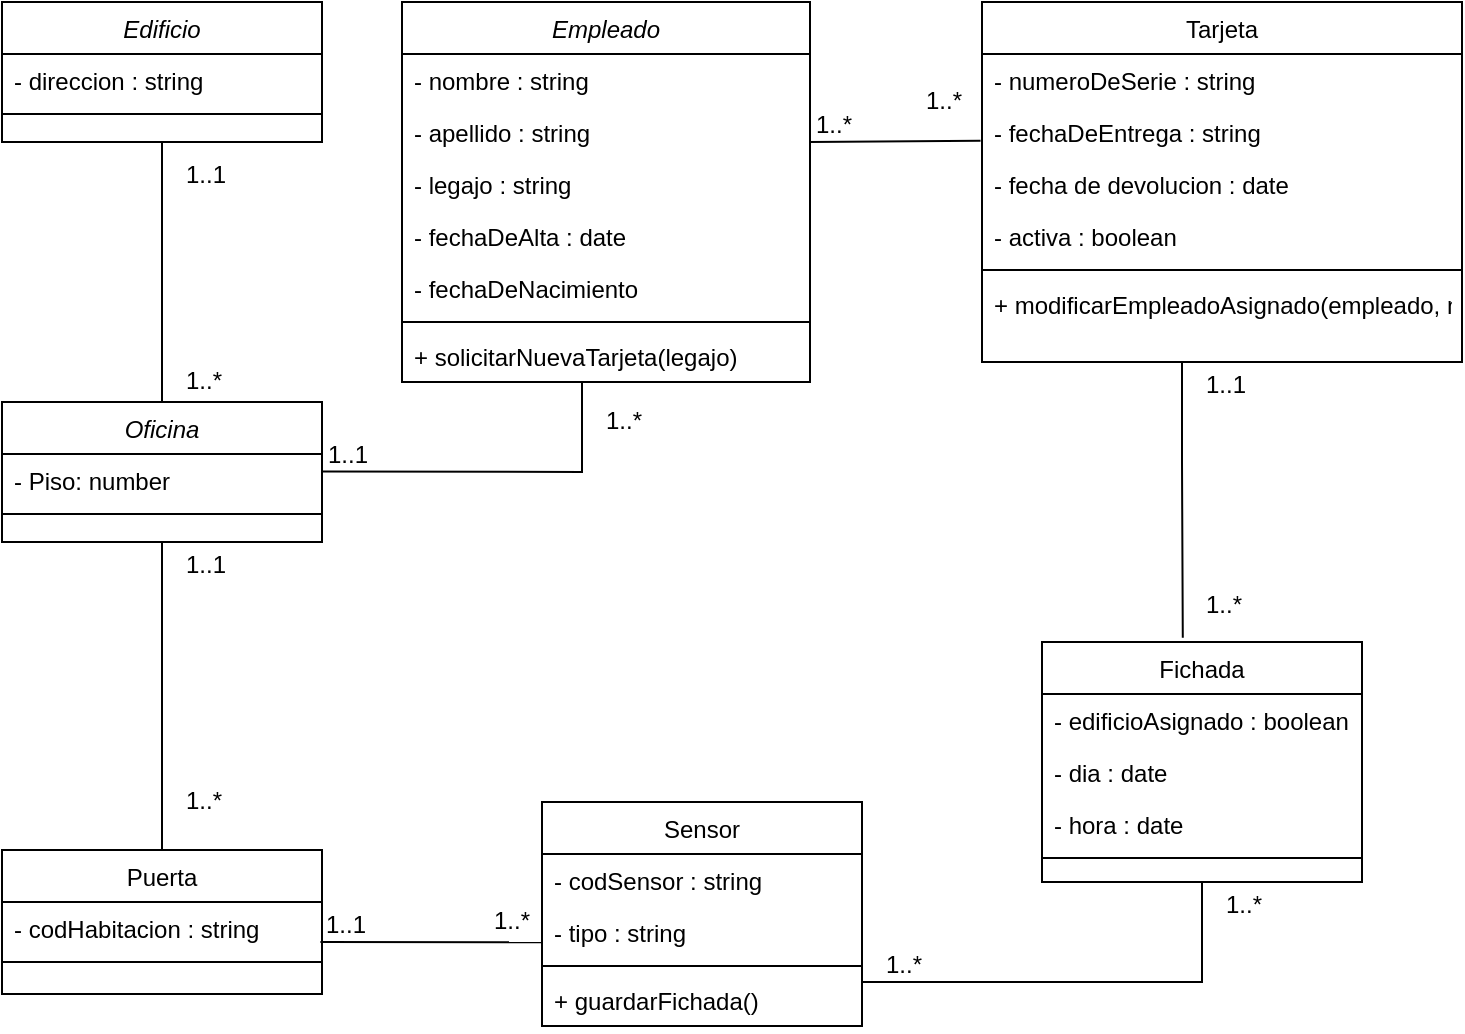 <mxfile version="21.7.5" type="device">
  <diagram id="C5RBs43oDa-KdzZeNtuy" name="Page-1">
    <mxGraphModel dx="1101" dy="570" grid="1" gridSize="10" guides="1" tooltips="1" connect="1" arrows="1" fold="1" page="1" pageScale="1" pageWidth="827" pageHeight="1169" math="0" shadow="0">
      <root>
        <mxCell id="WIyWlLk6GJQsqaUBKTNV-0" />
        <mxCell id="WIyWlLk6GJQsqaUBKTNV-1" parent="WIyWlLk6GJQsqaUBKTNV-0" />
        <mxCell id="zkfFHV4jXpPFQw0GAbJ--6" value="Puerta" style="swimlane;fontStyle=0;align=center;verticalAlign=top;childLayout=stackLayout;horizontal=1;startSize=26;horizontalStack=0;resizeParent=1;resizeLast=0;collapsible=1;marginBottom=0;rounded=0;shadow=0;strokeWidth=1;" parent="WIyWlLk6GJQsqaUBKTNV-1" vertex="1">
          <mxGeometry x="90" y="484" width="160" height="72" as="geometry">
            <mxRectangle x="130" y="380" width="160" height="26" as="alternateBounds" />
          </mxGeometry>
        </mxCell>
        <mxCell id="zkfFHV4jXpPFQw0GAbJ--7" value="- codHabitacion : string" style="text;align=left;verticalAlign=top;spacingLeft=4;spacingRight=4;overflow=hidden;rotatable=0;points=[[0,0.5],[1,0.5]];portConstraint=eastwest;" parent="zkfFHV4jXpPFQw0GAbJ--6" vertex="1">
          <mxGeometry y="26" width="160" height="26" as="geometry" />
        </mxCell>
        <mxCell id="zkfFHV4jXpPFQw0GAbJ--9" value="" style="line;html=1;strokeWidth=1;align=left;verticalAlign=middle;spacingTop=-1;spacingLeft=3;spacingRight=3;rotatable=0;labelPosition=right;points=[];portConstraint=eastwest;" parent="zkfFHV4jXpPFQw0GAbJ--6" vertex="1">
          <mxGeometry y="52" width="160" height="8" as="geometry" />
        </mxCell>
        <mxCell id="zkfFHV4jXpPFQw0GAbJ--17" value="Tarjeta" style="swimlane;fontStyle=0;align=center;verticalAlign=top;childLayout=stackLayout;horizontal=1;startSize=26;horizontalStack=0;resizeParent=1;resizeLast=0;collapsible=1;marginBottom=0;rounded=0;shadow=0;strokeWidth=1;" parent="WIyWlLk6GJQsqaUBKTNV-1" vertex="1">
          <mxGeometry x="580" y="60" width="240" height="180" as="geometry">
            <mxRectangle x="550" y="140" width="160" height="26" as="alternateBounds" />
          </mxGeometry>
        </mxCell>
        <mxCell id="zkfFHV4jXpPFQw0GAbJ--18" value="- numeroDeSerie : string" style="text;align=left;verticalAlign=top;spacingLeft=4;spacingRight=4;overflow=hidden;rotatable=0;points=[[0,0.5],[1,0.5]];portConstraint=eastwest;" parent="zkfFHV4jXpPFQw0GAbJ--17" vertex="1">
          <mxGeometry y="26" width="240" height="26" as="geometry" />
        </mxCell>
        <mxCell id="zkfFHV4jXpPFQw0GAbJ--19" value="- fechaDeEntrega : string" style="text;align=left;verticalAlign=top;spacingLeft=4;spacingRight=4;overflow=hidden;rotatable=0;points=[[0,0.5],[1,0.5]];portConstraint=eastwest;rounded=0;shadow=0;html=0;" parent="zkfFHV4jXpPFQw0GAbJ--17" vertex="1">
          <mxGeometry y="52" width="240" height="26" as="geometry" />
        </mxCell>
        <mxCell id="zkfFHV4jXpPFQw0GAbJ--20" value="- fecha de devolucion : date" style="text;align=left;verticalAlign=top;spacingLeft=4;spacingRight=4;overflow=hidden;rotatable=0;points=[[0,0.5],[1,0.5]];portConstraint=eastwest;rounded=0;shadow=0;html=0;" parent="zkfFHV4jXpPFQw0GAbJ--17" vertex="1">
          <mxGeometry y="78" width="240" height="26" as="geometry" />
        </mxCell>
        <mxCell id="zkfFHV4jXpPFQw0GAbJ--21" value="- activa : boolean" style="text;align=left;verticalAlign=top;spacingLeft=4;spacingRight=4;overflow=hidden;rotatable=0;points=[[0,0.5],[1,0.5]];portConstraint=eastwest;rounded=0;shadow=0;html=0;" parent="zkfFHV4jXpPFQw0GAbJ--17" vertex="1">
          <mxGeometry y="104" width="240" height="26" as="geometry" />
        </mxCell>
        <mxCell id="zkfFHV4jXpPFQw0GAbJ--23" value="" style="line;html=1;strokeWidth=1;align=left;verticalAlign=middle;spacingTop=-1;spacingLeft=3;spacingRight=3;rotatable=0;labelPosition=right;points=[];portConstraint=eastwest;" parent="zkfFHV4jXpPFQw0GAbJ--17" vertex="1">
          <mxGeometry y="130" width="240" height="8" as="geometry" />
        </mxCell>
        <mxCell id="zkfFHV4jXpPFQw0GAbJ--24" value="+ modificarEmpleadoAsignado(empleado, nuevoEmpleado)" style="text;align=left;verticalAlign=top;spacingLeft=4;spacingRight=4;overflow=hidden;rotatable=0;points=[[0,0.5],[1,0.5]];portConstraint=eastwest;" parent="zkfFHV4jXpPFQw0GAbJ--17" vertex="1">
          <mxGeometry y="138" width="240" height="26" as="geometry" />
        </mxCell>
        <mxCell id="X7wRE25FzlaRyUwnIK4D-0" value="Sensor" style="swimlane;fontStyle=0;align=center;verticalAlign=top;childLayout=stackLayout;horizontal=1;startSize=26;horizontalStack=0;resizeParent=1;resizeLast=0;collapsible=1;marginBottom=0;rounded=0;shadow=0;strokeWidth=1;" parent="WIyWlLk6GJQsqaUBKTNV-1" vertex="1">
          <mxGeometry x="360" y="460" width="160" height="112" as="geometry">
            <mxRectangle x="130" y="380" width="160" height="26" as="alternateBounds" />
          </mxGeometry>
        </mxCell>
        <mxCell id="X7wRE25FzlaRyUwnIK4D-1" value="- codSensor : string" style="text;align=left;verticalAlign=top;spacingLeft=4;spacingRight=4;overflow=hidden;rotatable=0;points=[[0,0.5],[1,0.5]];portConstraint=eastwest;" parent="X7wRE25FzlaRyUwnIK4D-0" vertex="1">
          <mxGeometry y="26" width="160" height="26" as="geometry" />
        </mxCell>
        <mxCell id="X7wRE25FzlaRyUwnIK4D-2" value="- tipo : string" style="text;align=left;verticalAlign=top;spacingLeft=4;spacingRight=4;overflow=hidden;rotatable=0;points=[[0,0.5],[1,0.5]];portConstraint=eastwest;rounded=0;shadow=0;html=0;" parent="X7wRE25FzlaRyUwnIK4D-0" vertex="1">
          <mxGeometry y="52" width="160" height="26" as="geometry" />
        </mxCell>
        <mxCell id="X7wRE25FzlaRyUwnIK4D-3" value="" style="line;html=1;strokeWidth=1;align=left;verticalAlign=middle;spacingTop=-1;spacingLeft=3;spacingRight=3;rotatable=0;labelPosition=right;points=[];portConstraint=eastwest;" parent="X7wRE25FzlaRyUwnIK4D-0" vertex="1">
          <mxGeometry y="78" width="160" height="8" as="geometry" />
        </mxCell>
        <mxCell id="X7wRE25FzlaRyUwnIK4D-30" value="+ guardarFichada()" style="text;align=left;verticalAlign=top;spacingLeft=4;spacingRight=4;overflow=hidden;rotatable=0;points=[[0,0.5],[1,0.5]];portConstraint=eastwest;rounded=0;shadow=0;html=0;" parent="X7wRE25FzlaRyUwnIK4D-0" vertex="1">
          <mxGeometry y="86" width="160" height="26" as="geometry" />
        </mxCell>
        <mxCell id="X7wRE25FzlaRyUwnIK4D-6" value="Fichada" style="swimlane;fontStyle=0;align=center;verticalAlign=top;childLayout=stackLayout;horizontal=1;startSize=26;horizontalStack=0;resizeParent=1;resizeLast=0;collapsible=1;marginBottom=0;rounded=0;shadow=0;strokeWidth=1;" parent="WIyWlLk6GJQsqaUBKTNV-1" vertex="1">
          <mxGeometry x="610" y="380" width="160" height="120" as="geometry">
            <mxRectangle x="130" y="380" width="160" height="26" as="alternateBounds" />
          </mxGeometry>
        </mxCell>
        <mxCell id="X7wRE25FzlaRyUwnIK4D-7" value="- edificioAsignado : boolean" style="text;align=left;verticalAlign=top;spacingLeft=4;spacingRight=4;overflow=hidden;rotatable=0;points=[[0,0.5],[1,0.5]];portConstraint=eastwest;" parent="X7wRE25FzlaRyUwnIK4D-6" vertex="1">
          <mxGeometry y="26" width="160" height="26" as="geometry" />
        </mxCell>
        <mxCell id="X7wRE25FzlaRyUwnIK4D-8" value="- dia : date" style="text;align=left;verticalAlign=top;spacingLeft=4;spacingRight=4;overflow=hidden;rotatable=0;points=[[0,0.5],[1,0.5]];portConstraint=eastwest;rounded=0;shadow=0;html=0;" parent="X7wRE25FzlaRyUwnIK4D-6" vertex="1">
          <mxGeometry y="52" width="160" height="26" as="geometry" />
        </mxCell>
        <mxCell id="X7wRE25FzlaRyUwnIK4D-31" value="- hora : date" style="text;align=left;verticalAlign=top;spacingLeft=4;spacingRight=4;overflow=hidden;rotatable=0;points=[[0,0.5],[1,0.5]];portConstraint=eastwest;rounded=0;shadow=0;html=0;" parent="X7wRE25FzlaRyUwnIK4D-6" vertex="1">
          <mxGeometry y="78" width="160" height="26" as="geometry" />
        </mxCell>
        <mxCell id="X7wRE25FzlaRyUwnIK4D-9" value="" style="line;html=1;strokeWidth=1;align=left;verticalAlign=middle;spacingTop=-1;spacingLeft=3;spacingRight=3;rotatable=0;labelPosition=right;points=[];portConstraint=eastwest;" parent="X7wRE25FzlaRyUwnIK4D-6" vertex="1">
          <mxGeometry y="104" width="160" height="8" as="geometry" />
        </mxCell>
        <mxCell id="X7wRE25FzlaRyUwnIK4D-12" value="Empleado" style="swimlane;fontStyle=2;align=center;verticalAlign=top;childLayout=stackLayout;horizontal=1;startSize=26;horizontalStack=0;resizeParent=1;resizeLast=0;collapsible=1;marginBottom=0;rounded=0;shadow=0;strokeWidth=1;" parent="WIyWlLk6GJQsqaUBKTNV-1" vertex="1">
          <mxGeometry x="290" y="60" width="204" height="190" as="geometry">
            <mxRectangle x="230" y="140" width="160" height="26" as="alternateBounds" />
          </mxGeometry>
        </mxCell>
        <mxCell id="X7wRE25FzlaRyUwnIK4D-13" value="- nombre : string" style="text;align=left;verticalAlign=top;spacingLeft=4;spacingRight=4;overflow=hidden;rotatable=0;points=[[0,0.5],[1,0.5]];portConstraint=eastwest;" parent="X7wRE25FzlaRyUwnIK4D-12" vertex="1">
          <mxGeometry y="26" width="204" height="26" as="geometry" />
        </mxCell>
        <mxCell id="X7wRE25FzlaRyUwnIK4D-14" value="- apellido : string" style="text;align=left;verticalAlign=top;spacingLeft=4;spacingRight=4;overflow=hidden;rotatable=0;points=[[0,0.5],[1,0.5]];portConstraint=eastwest;rounded=0;shadow=0;html=0;" parent="X7wRE25FzlaRyUwnIK4D-12" vertex="1">
          <mxGeometry y="52" width="204" height="26" as="geometry" />
        </mxCell>
        <mxCell id="X7wRE25FzlaRyUwnIK4D-15" value="- legajo : string" style="text;align=left;verticalAlign=top;spacingLeft=4;spacingRight=4;overflow=hidden;rotatable=0;points=[[0,0.5],[1,0.5]];portConstraint=eastwest;rounded=0;shadow=0;html=0;" parent="X7wRE25FzlaRyUwnIK4D-12" vertex="1">
          <mxGeometry y="78" width="204" height="26" as="geometry" />
        </mxCell>
        <mxCell id="X7wRE25FzlaRyUwnIK4D-33" value="- fechaDeAlta : date" style="text;align=left;verticalAlign=top;spacingLeft=4;spacingRight=4;overflow=hidden;rotatable=0;points=[[0,0.5],[1,0.5]];portConstraint=eastwest;rounded=0;shadow=0;html=0;" parent="X7wRE25FzlaRyUwnIK4D-12" vertex="1">
          <mxGeometry y="104" width="204" height="26" as="geometry" />
        </mxCell>
        <mxCell id="X7wRE25FzlaRyUwnIK4D-32" value="- fechaDeNacimiento" style="text;align=left;verticalAlign=top;spacingLeft=4;spacingRight=4;overflow=hidden;rotatable=0;points=[[0,0.5],[1,0.5]];portConstraint=eastwest;rounded=0;shadow=0;html=0;" parent="X7wRE25FzlaRyUwnIK4D-12" vertex="1">
          <mxGeometry y="130" width="204" height="26" as="geometry" />
        </mxCell>
        <mxCell id="X7wRE25FzlaRyUwnIK4D-16" value="" style="line;html=1;strokeWidth=1;align=left;verticalAlign=middle;spacingTop=-1;spacingLeft=3;spacingRight=3;rotatable=0;labelPosition=right;points=[];portConstraint=eastwest;" parent="X7wRE25FzlaRyUwnIK4D-12" vertex="1">
          <mxGeometry y="156" width="204" height="8" as="geometry" />
        </mxCell>
        <mxCell id="X7wRE25FzlaRyUwnIK4D-17" value="+ solicitarNuevaTarjeta(legajo)" style="text;align=left;verticalAlign=top;spacingLeft=4;spacingRight=4;overflow=hidden;rotatable=0;points=[[0,0.5],[1,0.5]];portConstraint=eastwest;" parent="X7wRE25FzlaRyUwnIK4D-12" vertex="1">
          <mxGeometry y="164" width="204" height="26" as="geometry" />
        </mxCell>
        <mxCell id="X7wRE25FzlaRyUwnIK4D-18" value="Edificio" style="swimlane;fontStyle=2;align=center;verticalAlign=top;childLayout=stackLayout;horizontal=1;startSize=26;horizontalStack=0;resizeParent=1;resizeLast=0;collapsible=1;marginBottom=0;rounded=0;shadow=0;strokeWidth=1;" parent="WIyWlLk6GJQsqaUBKTNV-1" vertex="1">
          <mxGeometry x="90" y="60" width="160" height="70" as="geometry">
            <mxRectangle x="230" y="140" width="160" height="26" as="alternateBounds" />
          </mxGeometry>
        </mxCell>
        <mxCell id="X7wRE25FzlaRyUwnIK4D-19" value="- direccion : string" style="text;align=left;verticalAlign=top;spacingLeft=4;spacingRight=4;overflow=hidden;rotatable=0;points=[[0,0.5],[1,0.5]];portConstraint=eastwest;" parent="X7wRE25FzlaRyUwnIK4D-18" vertex="1">
          <mxGeometry y="26" width="160" height="26" as="geometry" />
        </mxCell>
        <mxCell id="X7wRE25FzlaRyUwnIK4D-22" value="" style="line;html=1;strokeWidth=1;align=left;verticalAlign=middle;spacingTop=-1;spacingLeft=3;spacingRight=3;rotatable=0;labelPosition=right;points=[];portConstraint=eastwest;" parent="X7wRE25FzlaRyUwnIK4D-18" vertex="1">
          <mxGeometry y="52" width="160" height="8" as="geometry" />
        </mxCell>
        <mxCell id="X7wRE25FzlaRyUwnIK4D-24" value="Oficina" style="swimlane;fontStyle=2;align=center;verticalAlign=top;childLayout=stackLayout;horizontal=1;startSize=26;horizontalStack=0;resizeParent=1;resizeLast=0;collapsible=1;marginBottom=0;rounded=0;shadow=0;strokeWidth=1;" parent="WIyWlLk6GJQsqaUBKTNV-1" vertex="1">
          <mxGeometry x="90" y="260" width="160" height="70" as="geometry">
            <mxRectangle x="230" y="140" width="160" height="26" as="alternateBounds" />
          </mxGeometry>
        </mxCell>
        <mxCell id="X7wRE25FzlaRyUwnIK4D-25" value="- Piso: number" style="text;align=left;verticalAlign=top;spacingLeft=4;spacingRight=4;overflow=hidden;rotatable=0;points=[[0,0.5],[1,0.5]];portConstraint=eastwest;" parent="X7wRE25FzlaRyUwnIK4D-24" vertex="1">
          <mxGeometry y="26" width="160" height="26" as="geometry" />
        </mxCell>
        <mxCell id="X7wRE25FzlaRyUwnIK4D-28" value="" style="line;html=1;strokeWidth=1;align=left;verticalAlign=middle;spacingTop=-1;spacingLeft=3;spacingRight=3;rotatable=0;labelPosition=right;points=[];portConstraint=eastwest;" parent="X7wRE25FzlaRyUwnIK4D-24" vertex="1">
          <mxGeometry y="52" width="160" height="8" as="geometry" />
        </mxCell>
        <mxCell id="X7wRE25FzlaRyUwnIK4D-50" value="" style="endArrow=none;html=1;rounded=0;entryX=0.5;entryY=1;entryDx=0;entryDy=0;" parent="WIyWlLk6GJQsqaUBKTNV-1" target="X7wRE25FzlaRyUwnIK4D-6" edge="1">
          <mxGeometry width="50" height="50" relative="1" as="geometry">
            <mxPoint x="520" y="550" as="sourcePoint" />
            <mxPoint x="650" y="530" as="targetPoint" />
            <Array as="points">
              <mxPoint x="690" y="550" />
            </Array>
          </mxGeometry>
        </mxCell>
        <mxCell id="X7wRE25FzlaRyUwnIK4D-51" value="1..*" style="resizable=0;align=left;verticalAlign=bottom;labelBackgroundColor=none;fontSize=12;" parent="WIyWlLk6GJQsqaUBKTNV-1" connectable="0" vertex="1">
          <mxGeometry x="530" y="550" as="geometry" />
        </mxCell>
        <mxCell id="X7wRE25FzlaRyUwnIK4D-52" value="1..*" style="resizable=0;align=left;verticalAlign=bottom;labelBackgroundColor=none;fontSize=12;" parent="WIyWlLk6GJQsqaUBKTNV-1" connectable="0" vertex="1">
          <mxGeometry x="700" y="520" as="geometry" />
        </mxCell>
        <mxCell id="X7wRE25FzlaRyUwnIK4D-53" value="" style="endArrow=none;html=1;rounded=0;exitX=0.995;exitY=0.769;exitDx=0;exitDy=0;exitPerimeter=0;entryX=-0.001;entryY=0.698;entryDx=0;entryDy=0;entryPerimeter=0;" parent="WIyWlLk6GJQsqaUBKTNV-1" source="zkfFHV4jXpPFQw0GAbJ--7" target="X7wRE25FzlaRyUwnIK4D-2" edge="1">
          <mxGeometry width="50" height="50" relative="1" as="geometry">
            <mxPoint x="280" y="530" as="sourcePoint" />
            <mxPoint x="350" y="530" as="targetPoint" />
            <Array as="points" />
          </mxGeometry>
        </mxCell>
        <mxCell id="X7wRE25FzlaRyUwnIK4D-57" value="1..1" style="resizable=0;align=left;verticalAlign=bottom;labelBackgroundColor=none;fontSize=12;" parent="WIyWlLk6GJQsqaUBKTNV-1" connectable="0" vertex="1">
          <mxGeometry x="250" y="530" as="geometry" />
        </mxCell>
        <mxCell id="X7wRE25FzlaRyUwnIK4D-58" value="1..*" style="resizable=0;align=left;verticalAlign=bottom;labelBackgroundColor=none;fontSize=12;" parent="WIyWlLk6GJQsqaUBKTNV-1" connectable="0" vertex="1">
          <mxGeometry x="334" y="530" as="geometry">
            <mxPoint y="-2" as="offset" />
          </mxGeometry>
        </mxCell>
        <mxCell id="X7wRE25FzlaRyUwnIK4D-59" value="" style="endArrow=none;html=1;rounded=0;exitX=0.5;exitY=0;exitDx=0;exitDy=0;entryX=0.5;entryY=1;entryDx=0;entryDy=0;" parent="WIyWlLk6GJQsqaUBKTNV-1" source="zkfFHV4jXpPFQw0GAbJ--6" target="X7wRE25FzlaRyUwnIK4D-24" edge="1">
          <mxGeometry width="50" height="50" relative="1" as="geometry">
            <mxPoint x="210" y="420" as="sourcePoint" />
            <mxPoint x="321" y="420" as="targetPoint" />
            <Array as="points" />
          </mxGeometry>
        </mxCell>
        <mxCell id="X7wRE25FzlaRyUwnIK4D-60" value="1..1" style="resizable=0;align=left;verticalAlign=bottom;labelBackgroundColor=none;fontSize=12;" parent="WIyWlLk6GJQsqaUBKTNV-1" connectable="0" vertex="1">
          <mxGeometry x="180" y="350" as="geometry" />
        </mxCell>
        <mxCell id="X7wRE25FzlaRyUwnIK4D-61" value="1..*" style="resizable=0;align=left;verticalAlign=bottom;labelBackgroundColor=none;fontSize=12;" parent="WIyWlLk6GJQsqaUBKTNV-1" connectable="0" vertex="1">
          <mxGeometry x="180" y="470" as="geometry">
            <mxPoint y="-2" as="offset" />
          </mxGeometry>
        </mxCell>
        <mxCell id="X7wRE25FzlaRyUwnIK4D-62" value="" style="endArrow=none;html=1;rounded=0;exitX=0.5;exitY=1;exitDx=0;exitDy=0;entryX=0.5;entryY=0;entryDx=0;entryDy=0;" parent="WIyWlLk6GJQsqaUBKTNV-1" source="X7wRE25FzlaRyUwnIK4D-18" target="X7wRE25FzlaRyUwnIK4D-24" edge="1">
          <mxGeometry width="50" height="50" relative="1" as="geometry">
            <mxPoint x="144.5" y="210" as="sourcePoint" />
            <mxPoint x="255.5" y="210" as="targetPoint" />
            <Array as="points" />
          </mxGeometry>
        </mxCell>
        <mxCell id="X7wRE25FzlaRyUwnIK4D-63" value="1..1" style="resizable=0;align=left;verticalAlign=bottom;labelBackgroundColor=none;fontSize=12;" parent="WIyWlLk6GJQsqaUBKTNV-1" connectable="0" vertex="1">
          <mxGeometry x="180" y="155" as="geometry" />
        </mxCell>
        <mxCell id="X7wRE25FzlaRyUwnIK4D-64" value="1..*" style="resizable=0;align=left;verticalAlign=bottom;labelBackgroundColor=none;fontSize=12;" parent="WIyWlLk6GJQsqaUBKTNV-1" connectable="0" vertex="1">
          <mxGeometry x="180" y="260" as="geometry">
            <mxPoint y="-2" as="offset" />
          </mxGeometry>
        </mxCell>
        <mxCell id="X7wRE25FzlaRyUwnIK4D-65" value="" style="endArrow=none;html=1;rounded=0;exitX=0.995;exitY=0.769;exitDx=0;exitDy=0;exitPerimeter=0;" parent="WIyWlLk6GJQsqaUBKTNV-1" edge="1">
          <mxGeometry width="50" height="50" relative="1" as="geometry">
            <mxPoint x="250" y="294.76" as="sourcePoint" />
            <mxPoint x="380" y="250" as="targetPoint" />
            <Array as="points">
              <mxPoint x="380" y="295" />
            </Array>
          </mxGeometry>
        </mxCell>
        <mxCell id="X7wRE25FzlaRyUwnIK4D-66" value="1..1" style="resizable=0;align=left;verticalAlign=bottom;labelBackgroundColor=none;fontSize=12;" parent="WIyWlLk6GJQsqaUBKTNV-1" connectable="0" vertex="1">
          <mxGeometry x="251" y="294.76" as="geometry" />
        </mxCell>
        <mxCell id="X7wRE25FzlaRyUwnIK4D-67" value="1..*" style="resizable=0;align=left;verticalAlign=bottom;labelBackgroundColor=none;fontSize=12;" parent="WIyWlLk6GJQsqaUBKTNV-1" connectable="0" vertex="1">
          <mxGeometry x="390" y="280" as="geometry">
            <mxPoint y="-2" as="offset" />
          </mxGeometry>
        </mxCell>
        <mxCell id="X7wRE25FzlaRyUwnIK4D-68" value="" style="endArrow=none;html=1;rounded=0;exitX=0.995;exitY=0.769;exitDx=0;exitDy=0;exitPerimeter=0;entryX=-0.003;entryY=0.668;entryDx=0;entryDy=0;entryPerimeter=0;" parent="WIyWlLk6GJQsqaUBKTNV-1" target="zkfFHV4jXpPFQw0GAbJ--19" edge="1">
          <mxGeometry width="50" height="50" relative="1" as="geometry">
            <mxPoint x="494" y="130" as="sourcePoint" />
            <mxPoint x="605" y="130" as="targetPoint" />
            <Array as="points" />
          </mxGeometry>
        </mxCell>
        <mxCell id="X7wRE25FzlaRyUwnIK4D-69" value="1..*" style="resizable=0;align=left;verticalAlign=bottom;labelBackgroundColor=none;fontSize=12;" parent="WIyWlLk6GJQsqaUBKTNV-1" connectable="0" vertex="1">
          <mxGeometry x="495" y="130" as="geometry" />
        </mxCell>
        <mxCell id="X7wRE25FzlaRyUwnIK4D-70" value="1..*" style="resizable=0;align=left;verticalAlign=bottom;labelBackgroundColor=none;fontSize=12;" parent="WIyWlLk6GJQsqaUBKTNV-1" connectable="0" vertex="1">
          <mxGeometry x="560" y="130" as="geometry">
            <mxPoint x="-10" y="-12" as="offset" />
          </mxGeometry>
        </mxCell>
        <mxCell id="X7wRE25FzlaRyUwnIK4D-71" value="" style="endArrow=none;html=1;rounded=0;entryX=0.5;entryY=1;entryDx=0;entryDy=0;exitX=0.44;exitY=-0.018;exitDx=0;exitDy=0;exitPerimeter=0;" parent="WIyWlLk6GJQsqaUBKTNV-1" source="X7wRE25FzlaRyUwnIK4D-6" edge="1">
          <mxGeometry width="50" height="50" relative="1" as="geometry">
            <mxPoint x="510" y="290" as="sourcePoint" />
            <mxPoint x="680" y="240" as="targetPoint" />
            <Array as="points">
              <mxPoint x="680" y="290" />
            </Array>
          </mxGeometry>
        </mxCell>
        <mxCell id="X7wRE25FzlaRyUwnIK4D-72" value="1..1" style="resizable=0;align=left;verticalAlign=bottom;labelBackgroundColor=none;fontSize=12;" parent="WIyWlLk6GJQsqaUBKTNV-1" connectable="0" vertex="1">
          <mxGeometry x="690" y="260" as="geometry" />
        </mxCell>
        <mxCell id="X7wRE25FzlaRyUwnIK4D-73" value="1..*" style="resizable=0;align=left;verticalAlign=bottom;labelBackgroundColor=none;fontSize=12;" parent="WIyWlLk6GJQsqaUBKTNV-1" connectable="0" vertex="1">
          <mxGeometry x="690" y="370" as="geometry" />
        </mxCell>
      </root>
    </mxGraphModel>
  </diagram>
</mxfile>
